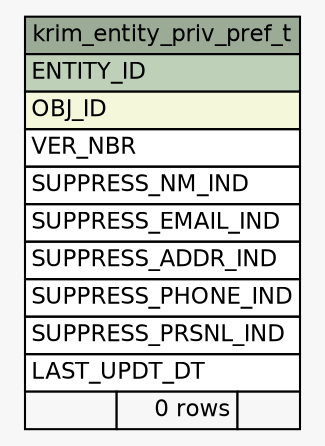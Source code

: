 // dot 2.28.0 on Mac OS X 10.7.2
// SchemaSpy rev 590
digraph "krim_entity_priv_pref_t" {
  graph [
    rankdir="RL"
    bgcolor="#f7f7f7"
    nodesep="0.18"
    ranksep="0.46"
    fontname="Helvetica"
    fontsize="11"
  ];
  node [
    fontname="Helvetica"
    fontsize="11"
    shape="plaintext"
  ];
  edge [
    arrowsize="0.8"
  ];
  "krim_entity_priv_pref_t" [
    label=<
    <TABLE BORDER="0" CELLBORDER="1" CELLSPACING="0" BGCOLOR="#ffffff">
      <TR><TD COLSPAN="3" BGCOLOR="#9bab96" ALIGN="CENTER">krim_entity_priv_pref_t</TD></TR>
      <TR><TD PORT="ENTITY_ID" COLSPAN="3" BGCOLOR="#bed1b8" ALIGN="LEFT">ENTITY_ID</TD></TR>
      <TR><TD PORT="OBJ_ID" COLSPAN="3" BGCOLOR="#f4f7da" ALIGN="LEFT">OBJ_ID</TD></TR>
      <TR><TD PORT="VER_NBR" COLSPAN="3" ALIGN="LEFT">VER_NBR</TD></TR>
      <TR><TD PORT="SUPPRESS_NM_IND" COLSPAN="3" ALIGN="LEFT">SUPPRESS_NM_IND</TD></TR>
      <TR><TD PORT="SUPPRESS_EMAIL_IND" COLSPAN="3" ALIGN="LEFT">SUPPRESS_EMAIL_IND</TD></TR>
      <TR><TD PORT="SUPPRESS_ADDR_IND" COLSPAN="3" ALIGN="LEFT">SUPPRESS_ADDR_IND</TD></TR>
      <TR><TD PORT="SUPPRESS_PHONE_IND" COLSPAN="3" ALIGN="LEFT">SUPPRESS_PHONE_IND</TD></TR>
      <TR><TD PORT="SUPPRESS_PRSNL_IND" COLSPAN="3" ALIGN="LEFT">SUPPRESS_PRSNL_IND</TD></TR>
      <TR><TD PORT="LAST_UPDT_DT" COLSPAN="3" ALIGN="LEFT">LAST_UPDT_DT</TD></TR>
      <TR><TD ALIGN="LEFT" BGCOLOR="#f7f7f7">  </TD><TD ALIGN="RIGHT" BGCOLOR="#f7f7f7">0 rows</TD><TD ALIGN="RIGHT" BGCOLOR="#f7f7f7">  </TD></TR>
    </TABLE>>
    URL="tables/krim_entity_priv_pref_t.html"
    tooltip="krim_entity_priv_pref_t"
  ];
}
